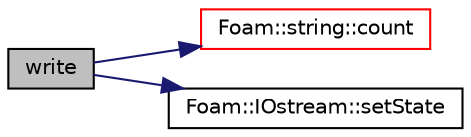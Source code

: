 digraph "write"
{
  bgcolor="transparent";
  edge [fontname="Helvetica",fontsize="10",labelfontname="Helvetica",labelfontsize="10"];
  node [fontname="Helvetica",fontsize="10",shape=record];
  rankdir="LR";
  Node1 [label="write",height=0.2,width=0.4,color="black", fillcolor="grey75", style="filled", fontcolor="black"];
  Node1 -> Node2 [color="midnightblue",fontsize="10",style="solid",fontname="Helvetica"];
  Node2 [label="Foam::string::count",height=0.2,width=0.4,color="red",URL="$a02538.html#a3dca3739b4e3c845a6f9847b0ea2386e",tooltip="Count and return the number of a given character in the string. "];
  Node1 -> Node3 [color="midnightblue",fontsize="10",style="solid",fontname="Helvetica"];
  Node3 [label="Foam::IOstream::setState",height=0.2,width=0.4,color="black",URL="$a01201.html#a6dc7caf4da073fce8946c51af8d81dee",tooltip="Set stream state. "];
}
